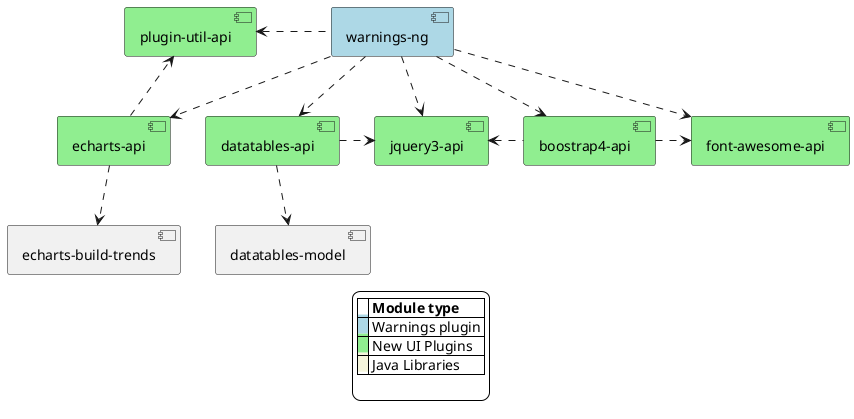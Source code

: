 @startuml

skinparam componentStyle uml2

skinparam component {
  BackgroundColor<<optional>> beige
  BackgroundColor<<test>> lightGreen
  BackgroundColor<<runtime>> lightBlue
  BackgroundColor<<provided>> lightGray
}

component [boostrap4-api] #lightGreen
component [datatables-api] #lightGreen
component [jquery3-api] #lightGreen
component [font-awesome-api] #lightGreen
component [echarts-api] #lightGreen
component [plugin-util-api] #lightGreen

component [echarts-api] #lightGreen

component [warnings-ng] #lightBlue

[warnings-ng] ..> [jquery3-api]
[warnings-ng] ..> [datatables-api]
[warnings-ng] ..> [boostrap4-api]
[warnings-ng] .right.> [font-awesome-api]
[boostrap4-api] .right.> [font-awesome-api]
[warnings-ng] ..> [echarts-api]
[warnings-ng] .left.> [plugin-util-api]

[datatables-api] .> [jquery3-api]
[jquery3-api] <. [boostrap4-api]

[datatables-api] ..> [datatables-model]
[echarts-api] ..> [echarts-build-trends]
[echarts-api] .> [plugin-util-api]

skinparam legendBackgroundColor white

legend
|= |= Module type |
|<back:lightBlue>   </back>| Warnings plugin |
|<back:lightGreen>   </back>| New UI Plugins |
|<back:beige>   </back>| Java Libraries |

endlegend

@enduml
